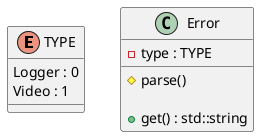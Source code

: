 @startuml

enum TYPE {
    Logger : 0
    Video : 1
}

class Error {
    -type : TYPE

    #parse()

    +get() : std::string
}


@enduml